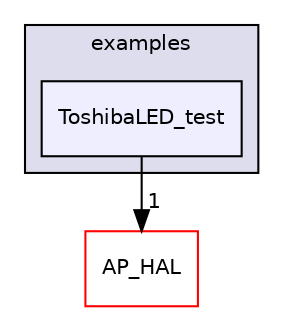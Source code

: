 digraph "libraries/AP_Notify/examples/ToshibaLED_test" {
  compound=true
  node [ fontsize="10", fontname="Helvetica"];
  edge [ labelfontsize="10", labelfontname="Helvetica"];
  subgraph clusterdir_69d98d96a1c69ed2a5b642d4a11027ea {
    graph [ bgcolor="#ddddee", pencolor="black", label="examples" fontname="Helvetica", fontsize="10", URL="dir_69d98d96a1c69ed2a5b642d4a11027ea.html"]
  dir_45dd432aad781366ad0261d4c913d9f3 [shape=box, label="ToshibaLED_test", style="filled", fillcolor="#eeeeff", pencolor="black", URL="dir_45dd432aad781366ad0261d4c913d9f3.html"];
  }
  dir_1cbc10423b2512b31103883361e0123b [shape=box label="AP_HAL" fillcolor="white" style="filled" color="red" URL="dir_1cbc10423b2512b31103883361e0123b.html"];
  dir_45dd432aad781366ad0261d4c913d9f3->dir_1cbc10423b2512b31103883361e0123b [headlabel="1", labeldistance=1.5 headhref="dir_000130_000057.html"];
}
